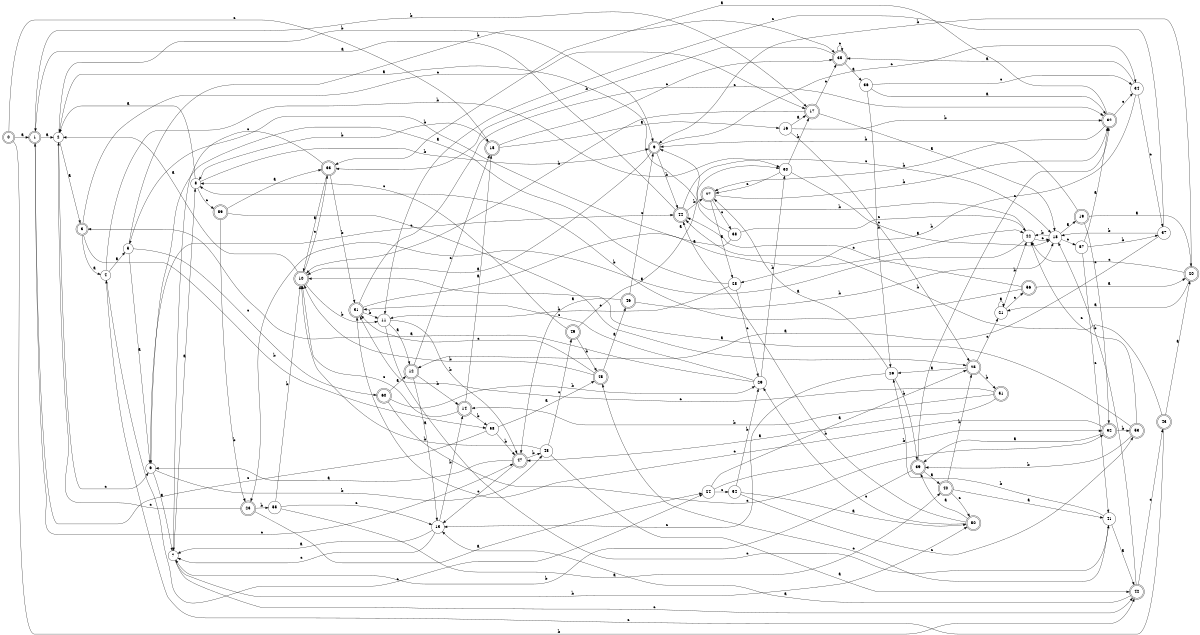 digraph n49_9 {
__start0 [label="" shape="none"];

rankdir=LR;
size="8,5";

s0 [style="rounded,filled", color="black", fillcolor="white" shape="doublecircle", label="0"];
s1 [style="rounded,filled", color="black", fillcolor="white" shape="doublecircle", label="1"];
s2 [style="filled", color="black", fillcolor="white" shape="circle", label="2"];
s3 [style="rounded,filled", color="black", fillcolor="white" shape="doublecircle", label="3"];
s4 [style="filled", color="black", fillcolor="white" shape="circle", label="4"];
s5 [style="filled", color="black", fillcolor="white" shape="circle", label="5"];
s6 [style="filled", color="black", fillcolor="white" shape="circle", label="6"];
s7 [style="filled", color="black", fillcolor="white" shape="circle", label="7"];
s8 [style="filled", color="black", fillcolor="white" shape="circle", label="8"];
s9 [style="rounded,filled", color="black", fillcolor="white" shape="doublecircle", label="9"];
s10 [style="rounded,filled", color="black", fillcolor="white" shape="doublecircle", label="10"];
s11 [style="filled", color="black", fillcolor="white" shape="circle", label="11"];
s12 [style="rounded,filled", color="black", fillcolor="white" shape="doublecircle", label="12"];
s13 [style="filled", color="black", fillcolor="white" shape="circle", label="13"];
s14 [style="rounded,filled", color="black", fillcolor="white" shape="doublecircle", label="14"];
s15 [style="rounded,filled", color="black", fillcolor="white" shape="doublecircle", label="15"];
s16 [style="filled", color="black", fillcolor="white" shape="circle", label="16"];
s17 [style="rounded,filled", color="black", fillcolor="white" shape="doublecircle", label="17"];
s18 [style="filled", color="black", fillcolor="white" shape="circle", label="18"];
s19 [style="rounded,filled", color="black", fillcolor="white" shape="doublecircle", label="19"];
s20 [style="rounded,filled", color="black", fillcolor="white" shape="doublecircle", label="20"];
s21 [style="filled", color="black", fillcolor="white" shape="circle", label="21"];
s22 [style="filled", color="black", fillcolor="white" shape="circle", label="22"];
s23 [style="rounded,filled", color="black", fillcolor="white" shape="doublecircle", label="23"];
s24 [style="filled", color="black", fillcolor="white" shape="circle", label="24"];
s25 [style="rounded,filled", color="black", fillcolor="white" shape="doublecircle", label="25"];
s26 [style="filled", color="black", fillcolor="white" shape="circle", label="26"];
s27 [style="rounded,filled", color="black", fillcolor="white" shape="doublecircle", label="27"];
s28 [style="filled", color="black", fillcolor="white" shape="circle", label="28"];
s29 [style="filled", color="black", fillcolor="white" shape="circle", label="29"];
s30 [style="filled", color="black", fillcolor="white" shape="circle", label="30"];
s31 [style="rounded,filled", color="black", fillcolor="white" shape="doublecircle", label="31"];
s32 [style="rounded,filled", color="black", fillcolor="white" shape="doublecircle", label="32"];
s33 [style="rounded,filled", color="black", fillcolor="white" shape="doublecircle", label="33"];
s34 [style="filled", color="black", fillcolor="white" shape="circle", label="34"];
s35 [style="rounded,filled", color="black", fillcolor="white" shape="doublecircle", label="35"];
s36 [style="filled", color="black", fillcolor="white" shape="circle", label="36"];
s37 [style="filled", color="black", fillcolor="white" shape="circle", label="37"];
s38 [style="filled", color="black", fillcolor="white" shape="circle", label="38"];
s39 [style="rounded,filled", color="black", fillcolor="white" shape="doublecircle", label="39"];
s40 [style="rounded,filled", color="black", fillcolor="white" shape="doublecircle", label="40"];
s41 [style="filled", color="black", fillcolor="white" shape="circle", label="41"];
s42 [style="rounded,filled", color="black", fillcolor="white" shape="doublecircle", label="42"];
s43 [style="rounded,filled", color="black", fillcolor="white" shape="doublecircle", label="43"];
s44 [style="rounded,filled", color="black", fillcolor="white" shape="doublecircle", label="44"];
s45 [style="rounded,filled", color="black", fillcolor="white" shape="doublecircle", label="45"];
s46 [style="rounded,filled", color="black", fillcolor="white" shape="doublecircle", label="46"];
s47 [style="rounded,filled", color="black", fillcolor="white" shape="doublecircle", label="47"];
s48 [style="filled", color="black", fillcolor="white" shape="circle", label="48"];
s49 [style="rounded,filled", color="black", fillcolor="white" shape="doublecircle", label="49"];
s50 [style="rounded,filled", color="black", fillcolor="white" shape="doublecircle", label="50"];
s51 [style="rounded,filled", color="black", fillcolor="white" shape="doublecircle", label="51"];
s52 [style="rounded,filled", color="black", fillcolor="white" shape="doublecircle", label="52"];
s53 [style="rounded,filled", color="black", fillcolor="white" shape="doublecircle", label="53"];
s54 [style="filled", color="black", fillcolor="white" shape="circle", label="54"];
s55 [style="filled", color="black", fillcolor="white" shape="circle", label="55"];
s56 [style="rounded,filled", color="black", fillcolor="white" shape="doublecircle", label="56"];
s57 [style="filled", color="black", fillcolor="white" shape="circle", label="57"];
s58 [style="filled", color="black", fillcolor="white" shape="circle", label="58"];
s59 [style="rounded,filled", color="black", fillcolor="white" shape="doublecircle", label="59"];
s60 [style="rounded,filled", color="black", fillcolor="white" shape="doublecircle", label="60"];
s0 -> s1 [label="a"];
s0 -> s42 [label="b"];
s0 -> s15 [label="c"];
s1 -> s2 [label="a"];
s1 -> s17 [label="b"];
s1 -> s47 [label="c"];
s2 -> s3 [label="a"];
s2 -> s9 [label="b"];
s2 -> s6 [label="c"];
s3 -> s4 [label="a"];
s3 -> s58 [label="b"];
s3 -> s17 [label="c"];
s4 -> s5 [label="a"];
s4 -> s30 [label="b"];
s4 -> s24 [label="c"];
s5 -> s6 [label="a"];
s5 -> s35 [label="b"];
s5 -> s60 [label="c"];
s6 -> s7 [label="a"];
s6 -> s48 [label="b"];
s6 -> s44 [label="c"];
s7 -> s8 [label="a"];
s7 -> s50 [label="b"];
s7 -> s42 [label="c"];
s8 -> s2 [label="a"];
s8 -> s9 [label="b"];
s8 -> s59 [label="c"];
s9 -> s10 [label="a"];
s9 -> s44 [label="b"];
s9 -> s34 [label="c"];
s10 -> s2 [label="a"];
s10 -> s11 [label="b"];
s10 -> s33 [label="c"];
s11 -> s12 [label="a"];
s11 -> s47 [label="b"];
s11 -> s41 [label="c"];
s12 -> s13 [label="a"];
s12 -> s14 [label="b"];
s12 -> s15 [label="c"];
s13 -> s7 [label="a"];
s13 -> s14 [label="b"];
s13 -> s7 [label="c"];
s14 -> s15 [label="a"];
s14 -> s58 [label="b"];
s14 -> s10 [label="c"];
s15 -> s16 [label="a"];
s15 -> s8 [label="b"];
s15 -> s35 [label="c"];
s16 -> s17 [label="a"];
s16 -> s32 [label="b"];
s16 -> s25 [label="c"];
s17 -> s18 [label="a"];
s17 -> s10 [label="b"];
s17 -> s35 [label="c"];
s18 -> s19 [label="a"];
s18 -> s22 [label="b"];
s18 -> s57 [label="c"];
s19 -> s20 [label="a"];
s19 -> s9 [label="b"];
s19 -> s52 [label="c"];
s20 -> s21 [label="a"];
s20 -> s9 [label="b"];
s20 -> s22 [label="c"];
s21 -> s21 [label="a"];
s21 -> s22 [label="b"];
s21 -> s56 [label="c"];
s22 -> s23 [label="a"];
s22 -> s9 [label="b"];
s22 -> s18 [label="c"];
s23 -> s24 [label="a"];
s23 -> s55 [label="b"];
s23 -> s2 [label="c"];
s24 -> s25 [label="a"];
s24 -> s52 [label="b"];
s24 -> s54 [label="c"];
s25 -> s26 [label="a"];
s25 -> s51 [label="b"];
s25 -> s21 [label="c"];
s26 -> s27 [label="a"];
s26 -> s39 [label="b"];
s26 -> s13 [label="c"];
s27 -> s28 [label="a"];
s27 -> s32 [label="b"];
s27 -> s38 [label="c"];
s28 -> s6 [label="a"];
s28 -> s11 [label="b"];
s28 -> s29 [label="c"];
s29 -> s3 [label="a"];
s29 -> s30 [label="b"];
s29 -> s31 [label="c"];
s30 -> s18 [label="a"];
s30 -> s17 [label="b"];
s30 -> s27 [label="c"];
s31 -> s22 [label="a"];
s31 -> s11 [label="b"];
s31 -> s32 [label="c"];
s32 -> s33 [label="a"];
s32 -> s27 [label="b"];
s32 -> s34 [label="c"];
s33 -> s10 [label="a"];
s33 -> s31 [label="b"];
s33 -> s7 [label="c"];
s34 -> s35 [label="a"];
s34 -> s28 [label="b"];
s34 -> s37 [label="c"];
s35 -> s36 [label="a"];
s35 -> s33 [label="b"];
s35 -> s35 [label="c"];
s36 -> s32 [label="a"];
s36 -> s26 [label="b"];
s36 -> s34 [label="c"];
s37 -> s12 [label="a"];
s37 -> s18 [label="b"];
s37 -> s11 [label="c"];
s38 -> s2 [label="a"];
s38 -> s5 [label="b"];
s38 -> s22 [label="c"];
s39 -> s40 [label="a"];
s39 -> s7 [label="b"];
s39 -> s32 [label="c"];
s40 -> s41 [label="a"];
s40 -> s25 [label="b"];
s40 -> s50 [label="c"];
s41 -> s42 [label="a"];
s41 -> s26 [label="b"];
s41 -> s45 [label="c"];
s42 -> s13 [label="a"];
s42 -> s18 [label="b"];
s42 -> s43 [label="c"];
s43 -> s20 [label="a"];
s43 -> s44 [label="b"];
s43 -> s4 [label="c"];
s44 -> s1 [label="a"];
s44 -> s27 [label="b"];
s44 -> s18 [label="c"];
s45 -> s46 [label="a"];
s45 -> s10 [label="b"];
s45 -> s31 [label="c"];
s46 -> s47 [label="a"];
s46 -> s18 [label="b"];
s46 -> s9 [label="c"];
s47 -> s6 [label="a"];
s47 -> s48 [label="b"];
s47 -> s13 [label="c"];
s48 -> s42 [label="a"];
s48 -> s10 [label="b"];
s48 -> s49 [label="c"];
s49 -> s30 [label="a"];
s49 -> s45 [label="b"];
s49 -> s8 [label="c"];
s50 -> s39 [label="a"];
s50 -> s44 [label="b"];
s50 -> s29 [label="c"];
s51 -> s47 [label="a"];
s51 -> s14 [label="b"];
s51 -> s31 [label="c"];
s52 -> s39 [label="a"];
s52 -> s53 [label="b"];
s52 -> s31 [label="c"];
s53 -> s10 [label="a"];
s53 -> s39 [label="b"];
s53 -> s22 [label="c"];
s54 -> s50 [label="a"];
s54 -> s29 [label="b"];
s54 -> s53 [label="c"];
s55 -> s40 [label="a"];
s55 -> s10 [label="b"];
s55 -> s13 [label="c"];
s56 -> s20 [label="a"];
s56 -> s8 [label="b"];
s56 -> s44 [label="c"];
s57 -> s32 [label="a"];
s57 -> s37 [label="b"];
s57 -> s41 [label="c"];
s58 -> s45 [label="a"];
s58 -> s47 [label="b"];
s58 -> s1 [label="c"];
s59 -> s33 [label="a"];
s59 -> s23 [label="b"];
s59 -> s25 [label="c"];
s60 -> s12 [label="a"];
s60 -> s29 [label="b"];
s60 -> s52 [label="c"];

}